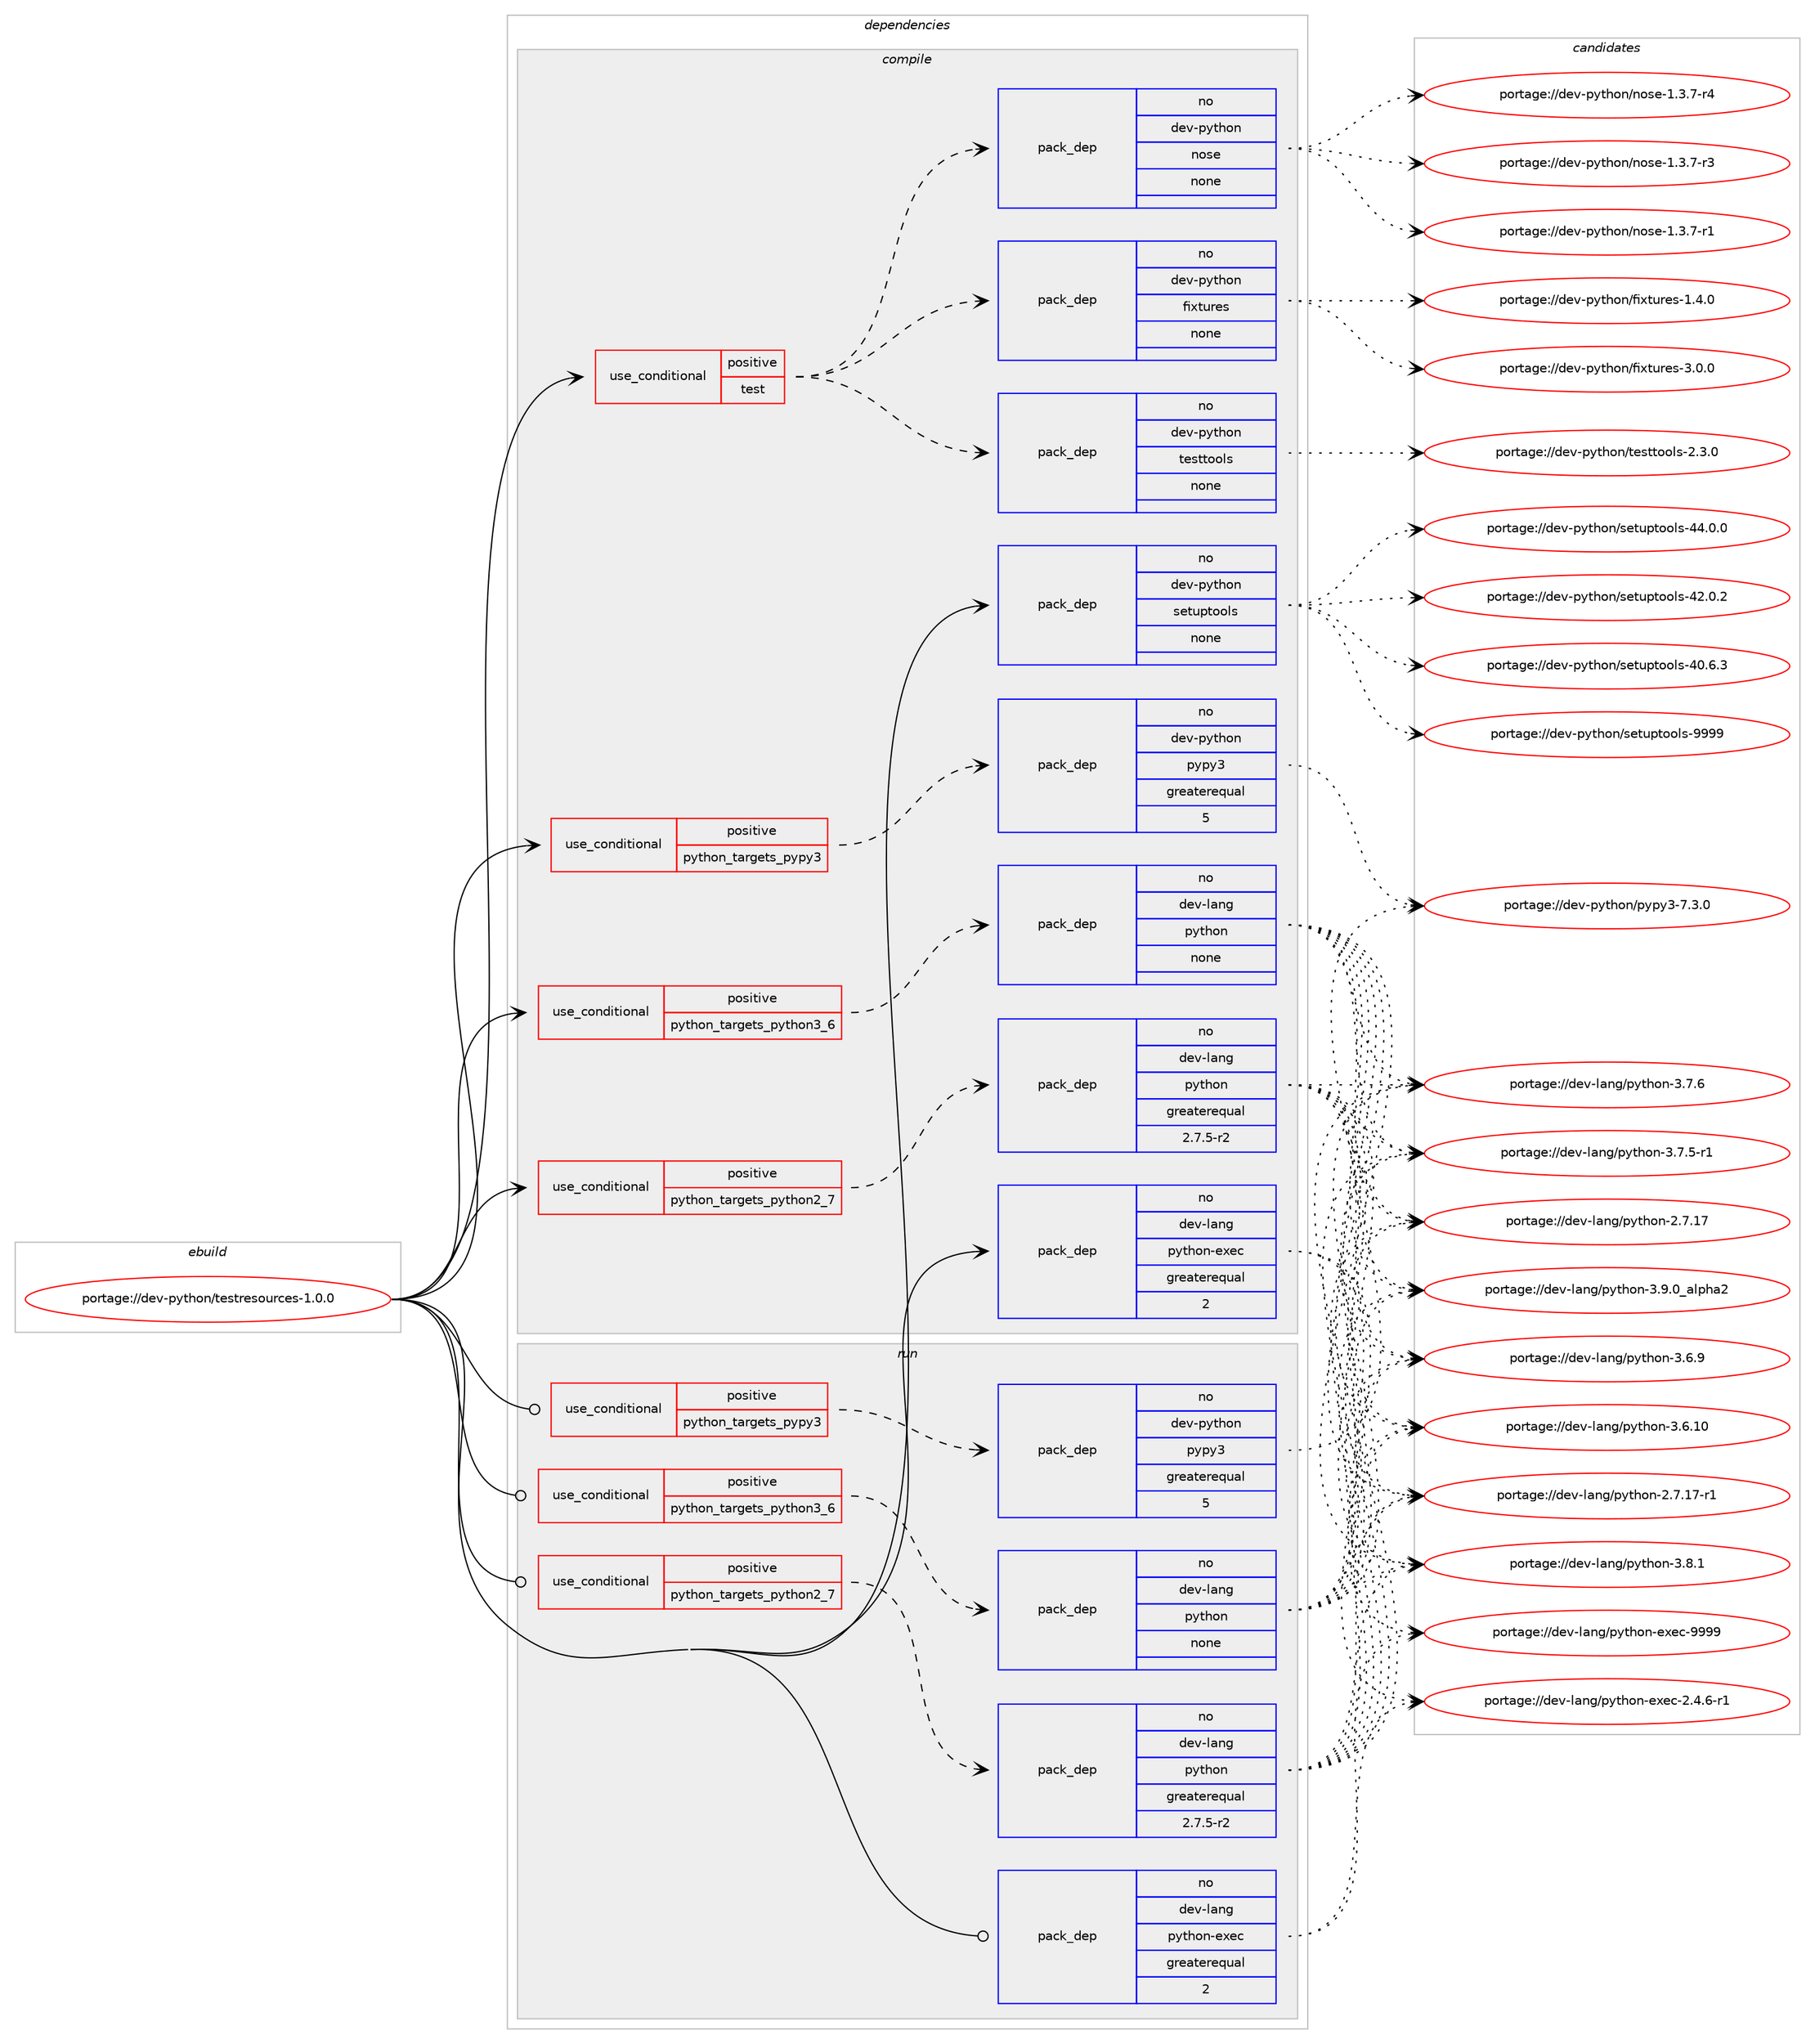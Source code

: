 digraph prolog {

# *************
# Graph options
# *************

newrank=true;
concentrate=true;
compound=true;
graph [rankdir=LR,fontname=Helvetica,fontsize=10,ranksep=1.5];#, ranksep=2.5, nodesep=0.2];
edge  [arrowhead=vee];
node  [fontname=Helvetica,fontsize=10];

# **********
# The ebuild
# **********

subgraph cluster_leftcol {
color=gray;
label=<<i>ebuild</i>>;
id [label="portage://dev-python/testresources-1.0.0", color=red, width=4, href="../dev-python/testresources-1.0.0.svg"];
}

# ****************
# The dependencies
# ****************

subgraph cluster_midcol {
color=gray;
label=<<i>dependencies</i>>;
subgraph cluster_compile {
fillcolor="#eeeeee";
style=filled;
label=<<i>compile</i>>;
subgraph cond104798 {
dependency422060 [label=<<TABLE BORDER="0" CELLBORDER="1" CELLSPACING="0" CELLPADDING="4"><TR><TD ROWSPAN="3" CELLPADDING="10">use_conditional</TD></TR><TR><TD>positive</TD></TR><TR><TD>python_targets_pypy3</TD></TR></TABLE>>, shape=none, color=red];
subgraph pack312365 {
dependency422061 [label=<<TABLE BORDER="0" CELLBORDER="1" CELLSPACING="0" CELLPADDING="4" WIDTH="220"><TR><TD ROWSPAN="6" CELLPADDING="30">pack_dep</TD></TR><TR><TD WIDTH="110">no</TD></TR><TR><TD>dev-python</TD></TR><TR><TD>pypy3</TD></TR><TR><TD>greaterequal</TD></TR><TR><TD>5</TD></TR></TABLE>>, shape=none, color=blue];
}
dependency422060:e -> dependency422061:w [weight=20,style="dashed",arrowhead="vee"];
}
id:e -> dependency422060:w [weight=20,style="solid",arrowhead="vee"];
subgraph cond104799 {
dependency422062 [label=<<TABLE BORDER="0" CELLBORDER="1" CELLSPACING="0" CELLPADDING="4"><TR><TD ROWSPAN="3" CELLPADDING="10">use_conditional</TD></TR><TR><TD>positive</TD></TR><TR><TD>python_targets_python2_7</TD></TR></TABLE>>, shape=none, color=red];
subgraph pack312366 {
dependency422063 [label=<<TABLE BORDER="0" CELLBORDER="1" CELLSPACING="0" CELLPADDING="4" WIDTH="220"><TR><TD ROWSPAN="6" CELLPADDING="30">pack_dep</TD></TR><TR><TD WIDTH="110">no</TD></TR><TR><TD>dev-lang</TD></TR><TR><TD>python</TD></TR><TR><TD>greaterequal</TD></TR><TR><TD>2.7.5-r2</TD></TR></TABLE>>, shape=none, color=blue];
}
dependency422062:e -> dependency422063:w [weight=20,style="dashed",arrowhead="vee"];
}
id:e -> dependency422062:w [weight=20,style="solid",arrowhead="vee"];
subgraph cond104800 {
dependency422064 [label=<<TABLE BORDER="0" CELLBORDER="1" CELLSPACING="0" CELLPADDING="4"><TR><TD ROWSPAN="3" CELLPADDING="10">use_conditional</TD></TR><TR><TD>positive</TD></TR><TR><TD>python_targets_python3_6</TD></TR></TABLE>>, shape=none, color=red];
subgraph pack312367 {
dependency422065 [label=<<TABLE BORDER="0" CELLBORDER="1" CELLSPACING="0" CELLPADDING="4" WIDTH="220"><TR><TD ROWSPAN="6" CELLPADDING="30">pack_dep</TD></TR><TR><TD WIDTH="110">no</TD></TR><TR><TD>dev-lang</TD></TR><TR><TD>python</TD></TR><TR><TD>none</TD></TR><TR><TD></TD></TR></TABLE>>, shape=none, color=blue];
}
dependency422064:e -> dependency422065:w [weight=20,style="dashed",arrowhead="vee"];
}
id:e -> dependency422064:w [weight=20,style="solid",arrowhead="vee"];
subgraph cond104801 {
dependency422066 [label=<<TABLE BORDER="0" CELLBORDER="1" CELLSPACING="0" CELLPADDING="4"><TR><TD ROWSPAN="3" CELLPADDING="10">use_conditional</TD></TR><TR><TD>positive</TD></TR><TR><TD>test</TD></TR></TABLE>>, shape=none, color=red];
subgraph pack312368 {
dependency422067 [label=<<TABLE BORDER="0" CELLBORDER="1" CELLSPACING="0" CELLPADDING="4" WIDTH="220"><TR><TD ROWSPAN="6" CELLPADDING="30">pack_dep</TD></TR><TR><TD WIDTH="110">no</TD></TR><TR><TD>dev-python</TD></TR><TR><TD>nose</TD></TR><TR><TD>none</TD></TR><TR><TD></TD></TR></TABLE>>, shape=none, color=blue];
}
dependency422066:e -> dependency422067:w [weight=20,style="dashed",arrowhead="vee"];
subgraph pack312369 {
dependency422068 [label=<<TABLE BORDER="0" CELLBORDER="1" CELLSPACING="0" CELLPADDING="4" WIDTH="220"><TR><TD ROWSPAN="6" CELLPADDING="30">pack_dep</TD></TR><TR><TD WIDTH="110">no</TD></TR><TR><TD>dev-python</TD></TR><TR><TD>testtools</TD></TR><TR><TD>none</TD></TR><TR><TD></TD></TR></TABLE>>, shape=none, color=blue];
}
dependency422066:e -> dependency422068:w [weight=20,style="dashed",arrowhead="vee"];
subgraph pack312370 {
dependency422069 [label=<<TABLE BORDER="0" CELLBORDER="1" CELLSPACING="0" CELLPADDING="4" WIDTH="220"><TR><TD ROWSPAN="6" CELLPADDING="30">pack_dep</TD></TR><TR><TD WIDTH="110">no</TD></TR><TR><TD>dev-python</TD></TR><TR><TD>fixtures</TD></TR><TR><TD>none</TD></TR><TR><TD></TD></TR></TABLE>>, shape=none, color=blue];
}
dependency422066:e -> dependency422069:w [weight=20,style="dashed",arrowhead="vee"];
}
id:e -> dependency422066:w [weight=20,style="solid",arrowhead="vee"];
subgraph pack312371 {
dependency422070 [label=<<TABLE BORDER="0" CELLBORDER="1" CELLSPACING="0" CELLPADDING="4" WIDTH="220"><TR><TD ROWSPAN="6" CELLPADDING="30">pack_dep</TD></TR><TR><TD WIDTH="110">no</TD></TR><TR><TD>dev-lang</TD></TR><TR><TD>python-exec</TD></TR><TR><TD>greaterequal</TD></TR><TR><TD>2</TD></TR></TABLE>>, shape=none, color=blue];
}
id:e -> dependency422070:w [weight=20,style="solid",arrowhead="vee"];
subgraph pack312372 {
dependency422071 [label=<<TABLE BORDER="0" CELLBORDER="1" CELLSPACING="0" CELLPADDING="4" WIDTH="220"><TR><TD ROWSPAN="6" CELLPADDING="30">pack_dep</TD></TR><TR><TD WIDTH="110">no</TD></TR><TR><TD>dev-python</TD></TR><TR><TD>setuptools</TD></TR><TR><TD>none</TD></TR><TR><TD></TD></TR></TABLE>>, shape=none, color=blue];
}
id:e -> dependency422071:w [weight=20,style="solid",arrowhead="vee"];
}
subgraph cluster_compileandrun {
fillcolor="#eeeeee";
style=filled;
label=<<i>compile and run</i>>;
}
subgraph cluster_run {
fillcolor="#eeeeee";
style=filled;
label=<<i>run</i>>;
subgraph cond104802 {
dependency422072 [label=<<TABLE BORDER="0" CELLBORDER="1" CELLSPACING="0" CELLPADDING="4"><TR><TD ROWSPAN="3" CELLPADDING="10">use_conditional</TD></TR><TR><TD>positive</TD></TR><TR><TD>python_targets_pypy3</TD></TR></TABLE>>, shape=none, color=red];
subgraph pack312373 {
dependency422073 [label=<<TABLE BORDER="0" CELLBORDER="1" CELLSPACING="0" CELLPADDING="4" WIDTH="220"><TR><TD ROWSPAN="6" CELLPADDING="30">pack_dep</TD></TR><TR><TD WIDTH="110">no</TD></TR><TR><TD>dev-python</TD></TR><TR><TD>pypy3</TD></TR><TR><TD>greaterequal</TD></TR><TR><TD>5</TD></TR></TABLE>>, shape=none, color=blue];
}
dependency422072:e -> dependency422073:w [weight=20,style="dashed",arrowhead="vee"];
}
id:e -> dependency422072:w [weight=20,style="solid",arrowhead="odot"];
subgraph cond104803 {
dependency422074 [label=<<TABLE BORDER="0" CELLBORDER="1" CELLSPACING="0" CELLPADDING="4"><TR><TD ROWSPAN="3" CELLPADDING="10">use_conditional</TD></TR><TR><TD>positive</TD></TR><TR><TD>python_targets_python2_7</TD></TR></TABLE>>, shape=none, color=red];
subgraph pack312374 {
dependency422075 [label=<<TABLE BORDER="0" CELLBORDER="1" CELLSPACING="0" CELLPADDING="4" WIDTH="220"><TR><TD ROWSPAN="6" CELLPADDING="30">pack_dep</TD></TR><TR><TD WIDTH="110">no</TD></TR><TR><TD>dev-lang</TD></TR><TR><TD>python</TD></TR><TR><TD>greaterequal</TD></TR><TR><TD>2.7.5-r2</TD></TR></TABLE>>, shape=none, color=blue];
}
dependency422074:e -> dependency422075:w [weight=20,style="dashed",arrowhead="vee"];
}
id:e -> dependency422074:w [weight=20,style="solid",arrowhead="odot"];
subgraph cond104804 {
dependency422076 [label=<<TABLE BORDER="0" CELLBORDER="1" CELLSPACING="0" CELLPADDING="4"><TR><TD ROWSPAN="3" CELLPADDING="10">use_conditional</TD></TR><TR><TD>positive</TD></TR><TR><TD>python_targets_python3_6</TD></TR></TABLE>>, shape=none, color=red];
subgraph pack312375 {
dependency422077 [label=<<TABLE BORDER="0" CELLBORDER="1" CELLSPACING="0" CELLPADDING="4" WIDTH="220"><TR><TD ROWSPAN="6" CELLPADDING="30">pack_dep</TD></TR><TR><TD WIDTH="110">no</TD></TR><TR><TD>dev-lang</TD></TR><TR><TD>python</TD></TR><TR><TD>none</TD></TR><TR><TD></TD></TR></TABLE>>, shape=none, color=blue];
}
dependency422076:e -> dependency422077:w [weight=20,style="dashed",arrowhead="vee"];
}
id:e -> dependency422076:w [weight=20,style="solid",arrowhead="odot"];
subgraph pack312376 {
dependency422078 [label=<<TABLE BORDER="0" CELLBORDER="1" CELLSPACING="0" CELLPADDING="4" WIDTH="220"><TR><TD ROWSPAN="6" CELLPADDING="30">pack_dep</TD></TR><TR><TD WIDTH="110">no</TD></TR><TR><TD>dev-lang</TD></TR><TR><TD>python-exec</TD></TR><TR><TD>greaterequal</TD></TR><TR><TD>2</TD></TR></TABLE>>, shape=none, color=blue];
}
id:e -> dependency422078:w [weight=20,style="solid",arrowhead="odot"];
}
}

# **************
# The candidates
# **************

subgraph cluster_choices {
rank=same;
color=gray;
label=<<i>candidates</i>>;

subgraph choice312365 {
color=black;
nodesep=1;
choice100101118451121211161041111104711212111212151455546514648 [label="portage://dev-python/pypy3-7.3.0", color=red, width=4,href="../dev-python/pypy3-7.3.0.svg"];
dependency422061:e -> choice100101118451121211161041111104711212111212151455546514648:w [style=dotted,weight="100"];
}
subgraph choice312366 {
color=black;
nodesep=1;
choice10010111845108971101034711212111610411111045514657464895971081121049750 [label="portage://dev-lang/python-3.9.0_alpha2", color=red, width=4,href="../dev-lang/python-3.9.0_alpha2.svg"];
choice100101118451089711010347112121116104111110455146564649 [label="portage://dev-lang/python-3.8.1", color=red, width=4,href="../dev-lang/python-3.8.1.svg"];
choice100101118451089711010347112121116104111110455146554654 [label="portage://dev-lang/python-3.7.6", color=red, width=4,href="../dev-lang/python-3.7.6.svg"];
choice1001011184510897110103471121211161041111104551465546534511449 [label="portage://dev-lang/python-3.7.5-r1", color=red, width=4,href="../dev-lang/python-3.7.5-r1.svg"];
choice100101118451089711010347112121116104111110455146544657 [label="portage://dev-lang/python-3.6.9", color=red, width=4,href="../dev-lang/python-3.6.9.svg"];
choice10010111845108971101034711212111610411111045514654464948 [label="portage://dev-lang/python-3.6.10", color=red, width=4,href="../dev-lang/python-3.6.10.svg"];
choice100101118451089711010347112121116104111110455046554649554511449 [label="portage://dev-lang/python-2.7.17-r1", color=red, width=4,href="../dev-lang/python-2.7.17-r1.svg"];
choice10010111845108971101034711212111610411111045504655464955 [label="portage://dev-lang/python-2.7.17", color=red, width=4,href="../dev-lang/python-2.7.17.svg"];
dependency422063:e -> choice10010111845108971101034711212111610411111045514657464895971081121049750:w [style=dotted,weight="100"];
dependency422063:e -> choice100101118451089711010347112121116104111110455146564649:w [style=dotted,weight="100"];
dependency422063:e -> choice100101118451089711010347112121116104111110455146554654:w [style=dotted,weight="100"];
dependency422063:e -> choice1001011184510897110103471121211161041111104551465546534511449:w [style=dotted,weight="100"];
dependency422063:e -> choice100101118451089711010347112121116104111110455146544657:w [style=dotted,weight="100"];
dependency422063:e -> choice10010111845108971101034711212111610411111045514654464948:w [style=dotted,weight="100"];
dependency422063:e -> choice100101118451089711010347112121116104111110455046554649554511449:w [style=dotted,weight="100"];
dependency422063:e -> choice10010111845108971101034711212111610411111045504655464955:w [style=dotted,weight="100"];
}
subgraph choice312367 {
color=black;
nodesep=1;
choice10010111845108971101034711212111610411111045514657464895971081121049750 [label="portage://dev-lang/python-3.9.0_alpha2", color=red, width=4,href="../dev-lang/python-3.9.0_alpha2.svg"];
choice100101118451089711010347112121116104111110455146564649 [label="portage://dev-lang/python-3.8.1", color=red, width=4,href="../dev-lang/python-3.8.1.svg"];
choice100101118451089711010347112121116104111110455146554654 [label="portage://dev-lang/python-3.7.6", color=red, width=4,href="../dev-lang/python-3.7.6.svg"];
choice1001011184510897110103471121211161041111104551465546534511449 [label="portage://dev-lang/python-3.7.5-r1", color=red, width=4,href="../dev-lang/python-3.7.5-r1.svg"];
choice100101118451089711010347112121116104111110455146544657 [label="portage://dev-lang/python-3.6.9", color=red, width=4,href="../dev-lang/python-3.6.9.svg"];
choice10010111845108971101034711212111610411111045514654464948 [label="portage://dev-lang/python-3.6.10", color=red, width=4,href="../dev-lang/python-3.6.10.svg"];
choice100101118451089711010347112121116104111110455046554649554511449 [label="portage://dev-lang/python-2.7.17-r1", color=red, width=4,href="../dev-lang/python-2.7.17-r1.svg"];
choice10010111845108971101034711212111610411111045504655464955 [label="portage://dev-lang/python-2.7.17", color=red, width=4,href="../dev-lang/python-2.7.17.svg"];
dependency422065:e -> choice10010111845108971101034711212111610411111045514657464895971081121049750:w [style=dotted,weight="100"];
dependency422065:e -> choice100101118451089711010347112121116104111110455146564649:w [style=dotted,weight="100"];
dependency422065:e -> choice100101118451089711010347112121116104111110455146554654:w [style=dotted,weight="100"];
dependency422065:e -> choice1001011184510897110103471121211161041111104551465546534511449:w [style=dotted,weight="100"];
dependency422065:e -> choice100101118451089711010347112121116104111110455146544657:w [style=dotted,weight="100"];
dependency422065:e -> choice10010111845108971101034711212111610411111045514654464948:w [style=dotted,weight="100"];
dependency422065:e -> choice100101118451089711010347112121116104111110455046554649554511449:w [style=dotted,weight="100"];
dependency422065:e -> choice10010111845108971101034711212111610411111045504655464955:w [style=dotted,weight="100"];
}
subgraph choice312368 {
color=black;
nodesep=1;
choice10010111845112121116104111110471101111151014549465146554511452 [label="portage://dev-python/nose-1.3.7-r4", color=red, width=4,href="../dev-python/nose-1.3.7-r4.svg"];
choice10010111845112121116104111110471101111151014549465146554511451 [label="portage://dev-python/nose-1.3.7-r3", color=red, width=4,href="../dev-python/nose-1.3.7-r3.svg"];
choice10010111845112121116104111110471101111151014549465146554511449 [label="portage://dev-python/nose-1.3.7-r1", color=red, width=4,href="../dev-python/nose-1.3.7-r1.svg"];
dependency422067:e -> choice10010111845112121116104111110471101111151014549465146554511452:w [style=dotted,weight="100"];
dependency422067:e -> choice10010111845112121116104111110471101111151014549465146554511451:w [style=dotted,weight="100"];
dependency422067:e -> choice10010111845112121116104111110471101111151014549465146554511449:w [style=dotted,weight="100"];
}
subgraph choice312369 {
color=black;
nodesep=1;
choice1001011184511212111610411111047116101115116116111111108115455046514648 [label="portage://dev-python/testtools-2.3.0", color=red, width=4,href="../dev-python/testtools-2.3.0.svg"];
dependency422068:e -> choice1001011184511212111610411111047116101115116116111111108115455046514648:w [style=dotted,weight="100"];
}
subgraph choice312370 {
color=black;
nodesep=1;
choice1001011184511212111610411111047102105120116117114101115455146484648 [label="portage://dev-python/fixtures-3.0.0", color=red, width=4,href="../dev-python/fixtures-3.0.0.svg"];
choice1001011184511212111610411111047102105120116117114101115454946524648 [label="portage://dev-python/fixtures-1.4.0", color=red, width=4,href="../dev-python/fixtures-1.4.0.svg"];
dependency422069:e -> choice1001011184511212111610411111047102105120116117114101115455146484648:w [style=dotted,weight="100"];
dependency422069:e -> choice1001011184511212111610411111047102105120116117114101115454946524648:w [style=dotted,weight="100"];
}
subgraph choice312371 {
color=black;
nodesep=1;
choice10010111845108971101034711212111610411111045101120101994557575757 [label="portage://dev-lang/python-exec-9999", color=red, width=4,href="../dev-lang/python-exec-9999.svg"];
choice10010111845108971101034711212111610411111045101120101994550465246544511449 [label="portage://dev-lang/python-exec-2.4.6-r1", color=red, width=4,href="../dev-lang/python-exec-2.4.6-r1.svg"];
dependency422070:e -> choice10010111845108971101034711212111610411111045101120101994557575757:w [style=dotted,weight="100"];
dependency422070:e -> choice10010111845108971101034711212111610411111045101120101994550465246544511449:w [style=dotted,weight="100"];
}
subgraph choice312372 {
color=black;
nodesep=1;
choice10010111845112121116104111110471151011161171121161111111081154557575757 [label="portage://dev-python/setuptools-9999", color=red, width=4,href="../dev-python/setuptools-9999.svg"];
choice100101118451121211161041111104711510111611711211611111110811545525246484648 [label="portage://dev-python/setuptools-44.0.0", color=red, width=4,href="../dev-python/setuptools-44.0.0.svg"];
choice100101118451121211161041111104711510111611711211611111110811545525046484650 [label="portage://dev-python/setuptools-42.0.2", color=red, width=4,href="../dev-python/setuptools-42.0.2.svg"];
choice100101118451121211161041111104711510111611711211611111110811545524846544651 [label="portage://dev-python/setuptools-40.6.3", color=red, width=4,href="../dev-python/setuptools-40.6.3.svg"];
dependency422071:e -> choice10010111845112121116104111110471151011161171121161111111081154557575757:w [style=dotted,weight="100"];
dependency422071:e -> choice100101118451121211161041111104711510111611711211611111110811545525246484648:w [style=dotted,weight="100"];
dependency422071:e -> choice100101118451121211161041111104711510111611711211611111110811545525046484650:w [style=dotted,weight="100"];
dependency422071:e -> choice100101118451121211161041111104711510111611711211611111110811545524846544651:w [style=dotted,weight="100"];
}
subgraph choice312373 {
color=black;
nodesep=1;
choice100101118451121211161041111104711212111212151455546514648 [label="portage://dev-python/pypy3-7.3.0", color=red, width=4,href="../dev-python/pypy3-7.3.0.svg"];
dependency422073:e -> choice100101118451121211161041111104711212111212151455546514648:w [style=dotted,weight="100"];
}
subgraph choice312374 {
color=black;
nodesep=1;
choice10010111845108971101034711212111610411111045514657464895971081121049750 [label="portage://dev-lang/python-3.9.0_alpha2", color=red, width=4,href="../dev-lang/python-3.9.0_alpha2.svg"];
choice100101118451089711010347112121116104111110455146564649 [label="portage://dev-lang/python-3.8.1", color=red, width=4,href="../dev-lang/python-3.8.1.svg"];
choice100101118451089711010347112121116104111110455146554654 [label="portage://dev-lang/python-3.7.6", color=red, width=4,href="../dev-lang/python-3.7.6.svg"];
choice1001011184510897110103471121211161041111104551465546534511449 [label="portage://dev-lang/python-3.7.5-r1", color=red, width=4,href="../dev-lang/python-3.7.5-r1.svg"];
choice100101118451089711010347112121116104111110455146544657 [label="portage://dev-lang/python-3.6.9", color=red, width=4,href="../dev-lang/python-3.6.9.svg"];
choice10010111845108971101034711212111610411111045514654464948 [label="portage://dev-lang/python-3.6.10", color=red, width=4,href="../dev-lang/python-3.6.10.svg"];
choice100101118451089711010347112121116104111110455046554649554511449 [label="portage://dev-lang/python-2.7.17-r1", color=red, width=4,href="../dev-lang/python-2.7.17-r1.svg"];
choice10010111845108971101034711212111610411111045504655464955 [label="portage://dev-lang/python-2.7.17", color=red, width=4,href="../dev-lang/python-2.7.17.svg"];
dependency422075:e -> choice10010111845108971101034711212111610411111045514657464895971081121049750:w [style=dotted,weight="100"];
dependency422075:e -> choice100101118451089711010347112121116104111110455146564649:w [style=dotted,weight="100"];
dependency422075:e -> choice100101118451089711010347112121116104111110455146554654:w [style=dotted,weight="100"];
dependency422075:e -> choice1001011184510897110103471121211161041111104551465546534511449:w [style=dotted,weight="100"];
dependency422075:e -> choice100101118451089711010347112121116104111110455146544657:w [style=dotted,weight="100"];
dependency422075:e -> choice10010111845108971101034711212111610411111045514654464948:w [style=dotted,weight="100"];
dependency422075:e -> choice100101118451089711010347112121116104111110455046554649554511449:w [style=dotted,weight="100"];
dependency422075:e -> choice10010111845108971101034711212111610411111045504655464955:w [style=dotted,weight="100"];
}
subgraph choice312375 {
color=black;
nodesep=1;
choice10010111845108971101034711212111610411111045514657464895971081121049750 [label="portage://dev-lang/python-3.9.0_alpha2", color=red, width=4,href="../dev-lang/python-3.9.0_alpha2.svg"];
choice100101118451089711010347112121116104111110455146564649 [label="portage://dev-lang/python-3.8.1", color=red, width=4,href="../dev-lang/python-3.8.1.svg"];
choice100101118451089711010347112121116104111110455146554654 [label="portage://dev-lang/python-3.7.6", color=red, width=4,href="../dev-lang/python-3.7.6.svg"];
choice1001011184510897110103471121211161041111104551465546534511449 [label="portage://dev-lang/python-3.7.5-r1", color=red, width=4,href="../dev-lang/python-3.7.5-r1.svg"];
choice100101118451089711010347112121116104111110455146544657 [label="portage://dev-lang/python-3.6.9", color=red, width=4,href="../dev-lang/python-3.6.9.svg"];
choice10010111845108971101034711212111610411111045514654464948 [label="portage://dev-lang/python-3.6.10", color=red, width=4,href="../dev-lang/python-3.6.10.svg"];
choice100101118451089711010347112121116104111110455046554649554511449 [label="portage://dev-lang/python-2.7.17-r1", color=red, width=4,href="../dev-lang/python-2.7.17-r1.svg"];
choice10010111845108971101034711212111610411111045504655464955 [label="portage://dev-lang/python-2.7.17", color=red, width=4,href="../dev-lang/python-2.7.17.svg"];
dependency422077:e -> choice10010111845108971101034711212111610411111045514657464895971081121049750:w [style=dotted,weight="100"];
dependency422077:e -> choice100101118451089711010347112121116104111110455146564649:w [style=dotted,weight="100"];
dependency422077:e -> choice100101118451089711010347112121116104111110455146554654:w [style=dotted,weight="100"];
dependency422077:e -> choice1001011184510897110103471121211161041111104551465546534511449:w [style=dotted,weight="100"];
dependency422077:e -> choice100101118451089711010347112121116104111110455146544657:w [style=dotted,weight="100"];
dependency422077:e -> choice10010111845108971101034711212111610411111045514654464948:w [style=dotted,weight="100"];
dependency422077:e -> choice100101118451089711010347112121116104111110455046554649554511449:w [style=dotted,weight="100"];
dependency422077:e -> choice10010111845108971101034711212111610411111045504655464955:w [style=dotted,weight="100"];
}
subgraph choice312376 {
color=black;
nodesep=1;
choice10010111845108971101034711212111610411111045101120101994557575757 [label="portage://dev-lang/python-exec-9999", color=red, width=4,href="../dev-lang/python-exec-9999.svg"];
choice10010111845108971101034711212111610411111045101120101994550465246544511449 [label="portage://dev-lang/python-exec-2.4.6-r1", color=red, width=4,href="../dev-lang/python-exec-2.4.6-r1.svg"];
dependency422078:e -> choice10010111845108971101034711212111610411111045101120101994557575757:w [style=dotted,weight="100"];
dependency422078:e -> choice10010111845108971101034711212111610411111045101120101994550465246544511449:w [style=dotted,weight="100"];
}
}

}
